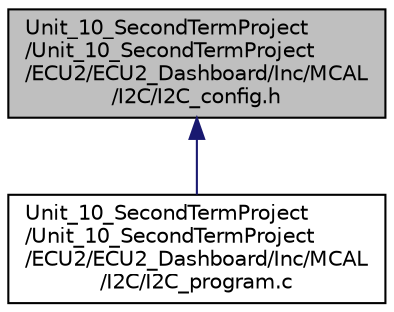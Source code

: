 digraph "Unit_10_SecondTermProject/Unit_10_SecondTermProject/ECU2/ECU2_Dashboard/Inc/MCAL/I2C/I2C_config.h"
{
 // LATEX_PDF_SIZE
  edge [fontname="Helvetica",fontsize="10",labelfontname="Helvetica",labelfontsize="10"];
  node [fontname="Helvetica",fontsize="10",shape=record];
  Node1 [label="Unit_10_SecondTermProject\l/Unit_10_SecondTermProject\l/ECU2/ECU2_Dashboard/Inc/MCAL\l/I2C/I2C_config.h",height=0.2,width=0.4,color="black", fillcolor="grey75", style="filled", fontcolor="black",tooltip=" "];
  Node1 -> Node2 [dir="back",color="midnightblue",fontsize="10",style="solid",fontname="Helvetica"];
  Node2 [label="Unit_10_SecondTermProject\l/Unit_10_SecondTermProject\l/ECU2/ECU2_Dashboard/Inc/MCAL\l/I2C/I2C_program.c",height=0.2,width=0.4,color="black", fillcolor="white", style="filled",URL="$_i2_c__program_8c.html",tooltip=" "];
}

